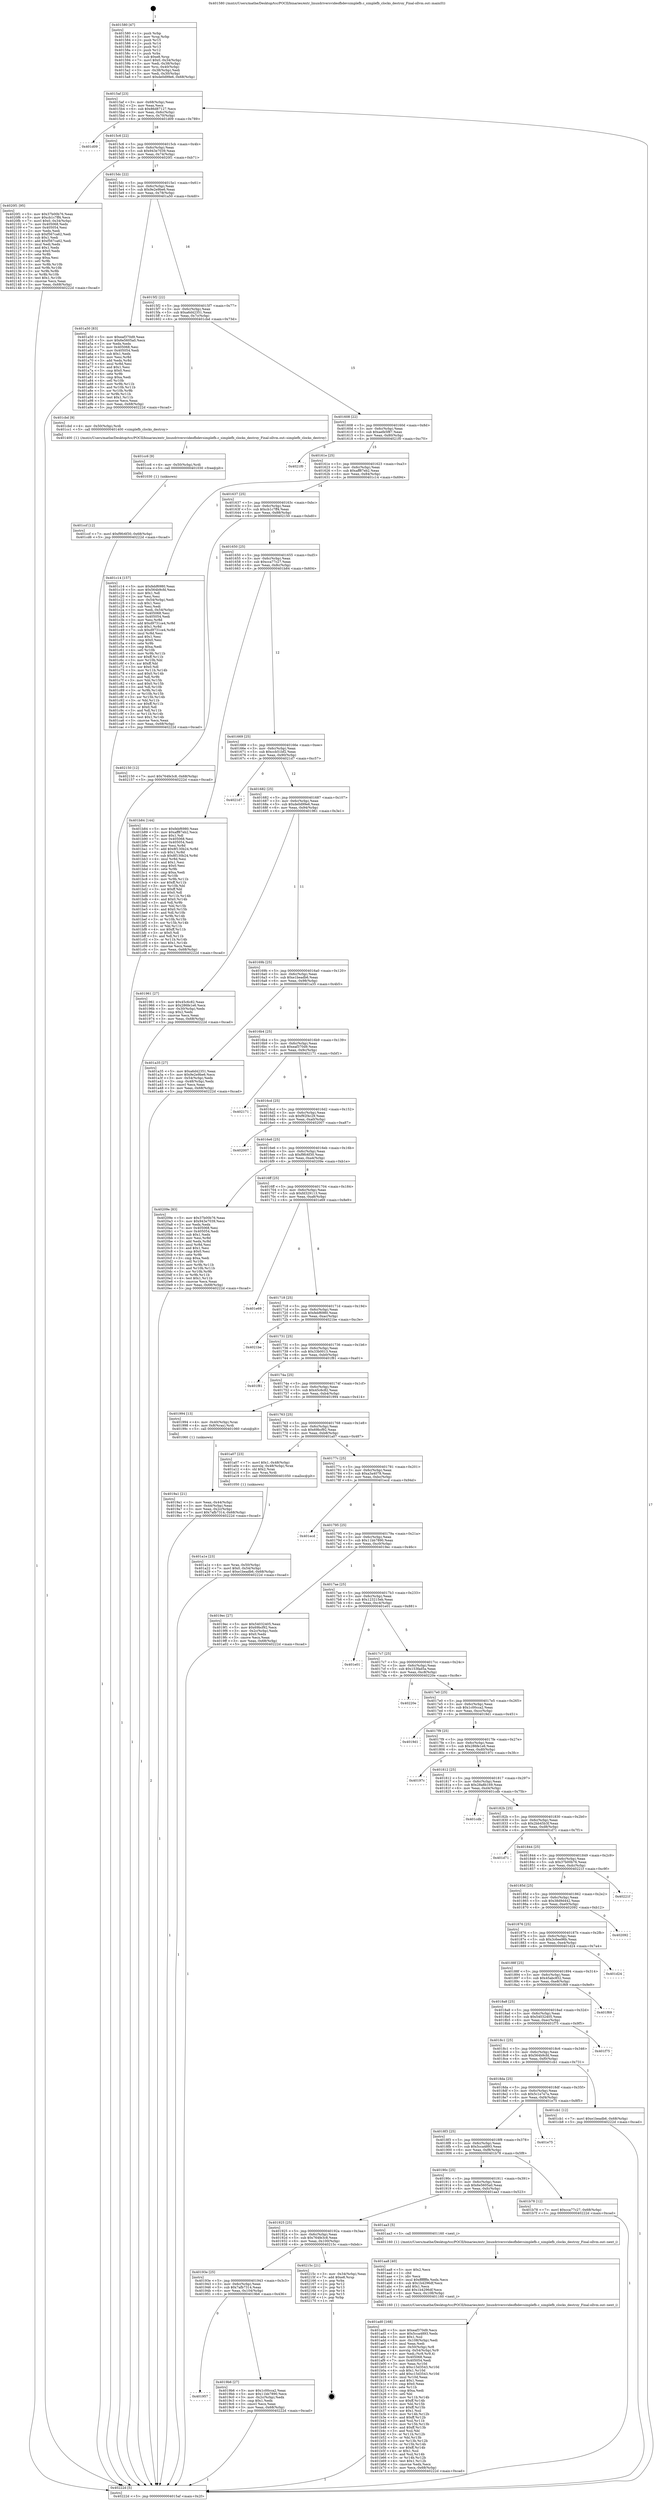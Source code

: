 digraph "0x401580" {
  label = "0x401580 (/mnt/c/Users/mathe/Desktop/tcc/POCII/binaries/extr_linuxdriversvideofbdevsimplefb.c_simplefb_clocks_destroy_Final-ollvm.out::main(0))"
  labelloc = "t"
  node[shape=record]

  Entry [label="",width=0.3,height=0.3,shape=circle,fillcolor=black,style=filled]
  "0x4015af" [label="{
     0x4015af [23]\l
     | [instrs]\l
     &nbsp;&nbsp;0x4015af \<+3\>: mov -0x68(%rbp),%eax\l
     &nbsp;&nbsp;0x4015b2 \<+2\>: mov %eax,%ecx\l
     &nbsp;&nbsp;0x4015b4 \<+6\>: sub $0x86d87127,%ecx\l
     &nbsp;&nbsp;0x4015ba \<+3\>: mov %eax,-0x6c(%rbp)\l
     &nbsp;&nbsp;0x4015bd \<+3\>: mov %ecx,-0x70(%rbp)\l
     &nbsp;&nbsp;0x4015c0 \<+6\>: je 0000000000401d09 \<main+0x789\>\l
  }"]
  "0x401d09" [label="{
     0x401d09\l
  }", style=dashed]
  "0x4015c6" [label="{
     0x4015c6 [22]\l
     | [instrs]\l
     &nbsp;&nbsp;0x4015c6 \<+5\>: jmp 00000000004015cb \<main+0x4b\>\l
     &nbsp;&nbsp;0x4015cb \<+3\>: mov -0x6c(%rbp),%eax\l
     &nbsp;&nbsp;0x4015ce \<+5\>: sub $0x943e7039,%eax\l
     &nbsp;&nbsp;0x4015d3 \<+3\>: mov %eax,-0x74(%rbp)\l
     &nbsp;&nbsp;0x4015d6 \<+6\>: je 00000000004020f1 \<main+0xb71\>\l
  }"]
  Exit [label="",width=0.3,height=0.3,shape=circle,fillcolor=black,style=filled,peripheries=2]
  "0x4020f1" [label="{
     0x4020f1 [95]\l
     | [instrs]\l
     &nbsp;&nbsp;0x4020f1 \<+5\>: mov $0x37b00b76,%eax\l
     &nbsp;&nbsp;0x4020f6 \<+5\>: mov $0xcb1c7ff4,%ecx\l
     &nbsp;&nbsp;0x4020fb \<+7\>: movl $0x0,-0x34(%rbp)\l
     &nbsp;&nbsp;0x402102 \<+7\>: mov 0x405068,%edx\l
     &nbsp;&nbsp;0x402109 \<+7\>: mov 0x405054,%esi\l
     &nbsp;&nbsp;0x402110 \<+2\>: mov %edx,%edi\l
     &nbsp;&nbsp;0x402112 \<+6\>: sub $0xf567ca62,%edi\l
     &nbsp;&nbsp;0x402118 \<+3\>: sub $0x1,%edi\l
     &nbsp;&nbsp;0x40211b \<+6\>: add $0xf567ca62,%edi\l
     &nbsp;&nbsp;0x402121 \<+3\>: imul %edi,%edx\l
     &nbsp;&nbsp;0x402124 \<+3\>: and $0x1,%edx\l
     &nbsp;&nbsp;0x402127 \<+3\>: cmp $0x0,%edx\l
     &nbsp;&nbsp;0x40212a \<+4\>: sete %r8b\l
     &nbsp;&nbsp;0x40212e \<+3\>: cmp $0xa,%esi\l
     &nbsp;&nbsp;0x402131 \<+4\>: setl %r9b\l
     &nbsp;&nbsp;0x402135 \<+3\>: mov %r8b,%r10b\l
     &nbsp;&nbsp;0x402138 \<+3\>: and %r9b,%r10b\l
     &nbsp;&nbsp;0x40213b \<+3\>: xor %r9b,%r8b\l
     &nbsp;&nbsp;0x40213e \<+3\>: or %r8b,%r10b\l
     &nbsp;&nbsp;0x402141 \<+4\>: test $0x1,%r10b\l
     &nbsp;&nbsp;0x402145 \<+3\>: cmovne %ecx,%eax\l
     &nbsp;&nbsp;0x402148 \<+3\>: mov %eax,-0x68(%rbp)\l
     &nbsp;&nbsp;0x40214b \<+5\>: jmp 000000000040222d \<main+0xcad\>\l
  }"]
  "0x4015dc" [label="{
     0x4015dc [22]\l
     | [instrs]\l
     &nbsp;&nbsp;0x4015dc \<+5\>: jmp 00000000004015e1 \<main+0x61\>\l
     &nbsp;&nbsp;0x4015e1 \<+3\>: mov -0x6c(%rbp),%eax\l
     &nbsp;&nbsp;0x4015e4 \<+5\>: sub $0x9e2e9be6,%eax\l
     &nbsp;&nbsp;0x4015e9 \<+3\>: mov %eax,-0x78(%rbp)\l
     &nbsp;&nbsp;0x4015ec \<+6\>: je 0000000000401a50 \<main+0x4d0\>\l
  }"]
  "0x401ccf" [label="{
     0x401ccf [12]\l
     | [instrs]\l
     &nbsp;&nbsp;0x401ccf \<+7\>: movl $0xf9fc6f30,-0x68(%rbp)\l
     &nbsp;&nbsp;0x401cd6 \<+5\>: jmp 000000000040222d \<main+0xcad\>\l
  }"]
  "0x401a50" [label="{
     0x401a50 [83]\l
     | [instrs]\l
     &nbsp;&nbsp;0x401a50 \<+5\>: mov $0xeaf370d9,%eax\l
     &nbsp;&nbsp;0x401a55 \<+5\>: mov $0x6e5605a0,%ecx\l
     &nbsp;&nbsp;0x401a5a \<+2\>: xor %edx,%edx\l
     &nbsp;&nbsp;0x401a5c \<+7\>: mov 0x405068,%esi\l
     &nbsp;&nbsp;0x401a63 \<+7\>: mov 0x405054,%edi\l
     &nbsp;&nbsp;0x401a6a \<+3\>: sub $0x1,%edx\l
     &nbsp;&nbsp;0x401a6d \<+3\>: mov %esi,%r8d\l
     &nbsp;&nbsp;0x401a70 \<+3\>: add %edx,%r8d\l
     &nbsp;&nbsp;0x401a73 \<+4\>: imul %r8d,%esi\l
     &nbsp;&nbsp;0x401a77 \<+3\>: and $0x1,%esi\l
     &nbsp;&nbsp;0x401a7a \<+3\>: cmp $0x0,%esi\l
     &nbsp;&nbsp;0x401a7d \<+4\>: sete %r9b\l
     &nbsp;&nbsp;0x401a81 \<+3\>: cmp $0xa,%edi\l
     &nbsp;&nbsp;0x401a84 \<+4\>: setl %r10b\l
     &nbsp;&nbsp;0x401a88 \<+3\>: mov %r9b,%r11b\l
     &nbsp;&nbsp;0x401a8b \<+3\>: and %r10b,%r11b\l
     &nbsp;&nbsp;0x401a8e \<+3\>: xor %r10b,%r9b\l
     &nbsp;&nbsp;0x401a91 \<+3\>: or %r9b,%r11b\l
     &nbsp;&nbsp;0x401a94 \<+4\>: test $0x1,%r11b\l
     &nbsp;&nbsp;0x401a98 \<+3\>: cmovne %ecx,%eax\l
     &nbsp;&nbsp;0x401a9b \<+3\>: mov %eax,-0x68(%rbp)\l
     &nbsp;&nbsp;0x401a9e \<+5\>: jmp 000000000040222d \<main+0xcad\>\l
  }"]
  "0x4015f2" [label="{
     0x4015f2 [22]\l
     | [instrs]\l
     &nbsp;&nbsp;0x4015f2 \<+5\>: jmp 00000000004015f7 \<main+0x77\>\l
     &nbsp;&nbsp;0x4015f7 \<+3\>: mov -0x6c(%rbp),%eax\l
     &nbsp;&nbsp;0x4015fa \<+5\>: sub $0xa6d42351,%eax\l
     &nbsp;&nbsp;0x4015ff \<+3\>: mov %eax,-0x7c(%rbp)\l
     &nbsp;&nbsp;0x401602 \<+6\>: je 0000000000401cbd \<main+0x73d\>\l
  }"]
  "0x401cc6" [label="{
     0x401cc6 [9]\l
     | [instrs]\l
     &nbsp;&nbsp;0x401cc6 \<+4\>: mov -0x50(%rbp),%rdi\l
     &nbsp;&nbsp;0x401cca \<+5\>: call 0000000000401030 \<free@plt\>\l
     | [calls]\l
     &nbsp;&nbsp;0x401030 \{1\} (unknown)\l
  }"]
  "0x401cbd" [label="{
     0x401cbd [9]\l
     | [instrs]\l
     &nbsp;&nbsp;0x401cbd \<+4\>: mov -0x50(%rbp),%rdi\l
     &nbsp;&nbsp;0x401cc1 \<+5\>: call 0000000000401400 \<simplefb_clocks_destroy\>\l
     | [calls]\l
     &nbsp;&nbsp;0x401400 \{1\} (/mnt/c/Users/mathe/Desktop/tcc/POCII/binaries/extr_linuxdriversvideofbdevsimplefb.c_simplefb_clocks_destroy_Final-ollvm.out::simplefb_clocks_destroy)\l
  }"]
  "0x401608" [label="{
     0x401608 [22]\l
     | [instrs]\l
     &nbsp;&nbsp;0x401608 \<+5\>: jmp 000000000040160d \<main+0x8d\>\l
     &nbsp;&nbsp;0x40160d \<+3\>: mov -0x6c(%rbp),%eax\l
     &nbsp;&nbsp;0x401610 \<+5\>: sub $0xaefe5f87,%eax\l
     &nbsp;&nbsp;0x401615 \<+3\>: mov %eax,-0x80(%rbp)\l
     &nbsp;&nbsp;0x401618 \<+6\>: je 00000000004021f0 \<main+0xc70\>\l
  }"]
  "0x401ad0" [label="{
     0x401ad0 [168]\l
     | [instrs]\l
     &nbsp;&nbsp;0x401ad0 \<+5\>: mov $0xeaf370d9,%ecx\l
     &nbsp;&nbsp;0x401ad5 \<+5\>: mov $0x5cca4893,%edx\l
     &nbsp;&nbsp;0x401ada \<+3\>: mov $0x1,%sil\l
     &nbsp;&nbsp;0x401add \<+6\>: mov -0x108(%rbp),%edi\l
     &nbsp;&nbsp;0x401ae3 \<+3\>: imul %eax,%edi\l
     &nbsp;&nbsp;0x401ae6 \<+4\>: mov -0x50(%rbp),%r8\l
     &nbsp;&nbsp;0x401aea \<+4\>: movslq -0x54(%rbp),%r9\l
     &nbsp;&nbsp;0x401aee \<+4\>: mov %edi,(%r8,%r9,4)\l
     &nbsp;&nbsp;0x401af2 \<+7\>: mov 0x405068,%eax\l
     &nbsp;&nbsp;0x401af9 \<+7\>: mov 0x405054,%edi\l
     &nbsp;&nbsp;0x401b00 \<+3\>: mov %eax,%r10d\l
     &nbsp;&nbsp;0x401b03 \<+7\>: sub $0xc15d3543,%r10d\l
     &nbsp;&nbsp;0x401b0a \<+4\>: sub $0x1,%r10d\l
     &nbsp;&nbsp;0x401b0e \<+7\>: add $0xc15d3543,%r10d\l
     &nbsp;&nbsp;0x401b15 \<+4\>: imul %r10d,%eax\l
     &nbsp;&nbsp;0x401b19 \<+3\>: and $0x1,%eax\l
     &nbsp;&nbsp;0x401b1c \<+3\>: cmp $0x0,%eax\l
     &nbsp;&nbsp;0x401b1f \<+4\>: sete %r11b\l
     &nbsp;&nbsp;0x401b23 \<+3\>: cmp $0xa,%edi\l
     &nbsp;&nbsp;0x401b26 \<+3\>: setl %bl\l
     &nbsp;&nbsp;0x401b29 \<+3\>: mov %r11b,%r14b\l
     &nbsp;&nbsp;0x401b2c \<+4\>: xor $0xff,%r14b\l
     &nbsp;&nbsp;0x401b30 \<+3\>: mov %bl,%r15b\l
     &nbsp;&nbsp;0x401b33 \<+4\>: xor $0xff,%r15b\l
     &nbsp;&nbsp;0x401b37 \<+4\>: xor $0x1,%sil\l
     &nbsp;&nbsp;0x401b3b \<+3\>: mov %r14b,%r12b\l
     &nbsp;&nbsp;0x401b3e \<+4\>: and $0xff,%r12b\l
     &nbsp;&nbsp;0x401b42 \<+3\>: and %sil,%r11b\l
     &nbsp;&nbsp;0x401b45 \<+3\>: mov %r15b,%r13b\l
     &nbsp;&nbsp;0x401b48 \<+4\>: and $0xff,%r13b\l
     &nbsp;&nbsp;0x401b4c \<+3\>: and %sil,%bl\l
     &nbsp;&nbsp;0x401b4f \<+3\>: or %r11b,%r12b\l
     &nbsp;&nbsp;0x401b52 \<+3\>: or %bl,%r13b\l
     &nbsp;&nbsp;0x401b55 \<+3\>: xor %r13b,%r12b\l
     &nbsp;&nbsp;0x401b58 \<+3\>: or %r15b,%r14b\l
     &nbsp;&nbsp;0x401b5b \<+4\>: xor $0xff,%r14b\l
     &nbsp;&nbsp;0x401b5f \<+4\>: or $0x1,%sil\l
     &nbsp;&nbsp;0x401b63 \<+3\>: and %sil,%r14b\l
     &nbsp;&nbsp;0x401b66 \<+3\>: or %r14b,%r12b\l
     &nbsp;&nbsp;0x401b69 \<+4\>: test $0x1,%r12b\l
     &nbsp;&nbsp;0x401b6d \<+3\>: cmovne %edx,%ecx\l
     &nbsp;&nbsp;0x401b70 \<+3\>: mov %ecx,-0x68(%rbp)\l
     &nbsp;&nbsp;0x401b73 \<+5\>: jmp 000000000040222d \<main+0xcad\>\l
  }"]
  "0x4021f0" [label="{
     0x4021f0\l
  }", style=dashed]
  "0x40161e" [label="{
     0x40161e [25]\l
     | [instrs]\l
     &nbsp;&nbsp;0x40161e \<+5\>: jmp 0000000000401623 \<main+0xa3\>\l
     &nbsp;&nbsp;0x401623 \<+3\>: mov -0x6c(%rbp),%eax\l
     &nbsp;&nbsp;0x401626 \<+5\>: sub $0xaff87eb2,%eax\l
     &nbsp;&nbsp;0x40162b \<+6\>: mov %eax,-0x84(%rbp)\l
     &nbsp;&nbsp;0x401631 \<+6\>: je 0000000000401c14 \<main+0x694\>\l
  }"]
  "0x401aa8" [label="{
     0x401aa8 [40]\l
     | [instrs]\l
     &nbsp;&nbsp;0x401aa8 \<+5\>: mov $0x2,%ecx\l
     &nbsp;&nbsp;0x401aad \<+1\>: cltd\l
     &nbsp;&nbsp;0x401aae \<+2\>: idiv %ecx\l
     &nbsp;&nbsp;0x401ab0 \<+6\>: imul $0xfffffffe,%edx,%ecx\l
     &nbsp;&nbsp;0x401ab6 \<+6\>: sub $0x1b4296df,%ecx\l
     &nbsp;&nbsp;0x401abc \<+3\>: add $0x1,%ecx\l
     &nbsp;&nbsp;0x401abf \<+6\>: add $0x1b4296df,%ecx\l
     &nbsp;&nbsp;0x401ac5 \<+6\>: mov %ecx,-0x108(%rbp)\l
     &nbsp;&nbsp;0x401acb \<+5\>: call 0000000000401160 \<next_i\>\l
     | [calls]\l
     &nbsp;&nbsp;0x401160 \{1\} (/mnt/c/Users/mathe/Desktop/tcc/POCII/binaries/extr_linuxdriversvideofbdevsimplefb.c_simplefb_clocks_destroy_Final-ollvm.out::next_i)\l
  }"]
  "0x401c14" [label="{
     0x401c14 [157]\l
     | [instrs]\l
     &nbsp;&nbsp;0x401c14 \<+5\>: mov $0xfebf6980,%eax\l
     &nbsp;&nbsp;0x401c19 \<+5\>: mov $0x564b9cfd,%ecx\l
     &nbsp;&nbsp;0x401c1e \<+2\>: mov $0x1,%dl\l
     &nbsp;&nbsp;0x401c20 \<+2\>: xor %esi,%esi\l
     &nbsp;&nbsp;0x401c22 \<+3\>: mov -0x54(%rbp),%edi\l
     &nbsp;&nbsp;0x401c25 \<+3\>: sub $0x1,%esi\l
     &nbsp;&nbsp;0x401c28 \<+2\>: sub %esi,%edi\l
     &nbsp;&nbsp;0x401c2a \<+3\>: mov %edi,-0x54(%rbp)\l
     &nbsp;&nbsp;0x401c2d \<+7\>: mov 0x405068,%esi\l
     &nbsp;&nbsp;0x401c34 \<+7\>: mov 0x405054,%edi\l
     &nbsp;&nbsp;0x401c3b \<+3\>: mov %esi,%r8d\l
     &nbsp;&nbsp;0x401c3e \<+7\>: add $0xd9731ce4,%r8d\l
     &nbsp;&nbsp;0x401c45 \<+4\>: sub $0x1,%r8d\l
     &nbsp;&nbsp;0x401c49 \<+7\>: sub $0xd9731ce4,%r8d\l
     &nbsp;&nbsp;0x401c50 \<+4\>: imul %r8d,%esi\l
     &nbsp;&nbsp;0x401c54 \<+3\>: and $0x1,%esi\l
     &nbsp;&nbsp;0x401c57 \<+3\>: cmp $0x0,%esi\l
     &nbsp;&nbsp;0x401c5a \<+4\>: sete %r9b\l
     &nbsp;&nbsp;0x401c5e \<+3\>: cmp $0xa,%edi\l
     &nbsp;&nbsp;0x401c61 \<+4\>: setl %r10b\l
     &nbsp;&nbsp;0x401c65 \<+3\>: mov %r9b,%r11b\l
     &nbsp;&nbsp;0x401c68 \<+4\>: xor $0xff,%r11b\l
     &nbsp;&nbsp;0x401c6c \<+3\>: mov %r10b,%bl\l
     &nbsp;&nbsp;0x401c6f \<+3\>: xor $0xff,%bl\l
     &nbsp;&nbsp;0x401c72 \<+3\>: xor $0x0,%dl\l
     &nbsp;&nbsp;0x401c75 \<+3\>: mov %r11b,%r14b\l
     &nbsp;&nbsp;0x401c78 \<+4\>: and $0x0,%r14b\l
     &nbsp;&nbsp;0x401c7c \<+3\>: and %dl,%r9b\l
     &nbsp;&nbsp;0x401c7f \<+3\>: mov %bl,%r15b\l
     &nbsp;&nbsp;0x401c82 \<+4\>: and $0x0,%r15b\l
     &nbsp;&nbsp;0x401c86 \<+3\>: and %dl,%r10b\l
     &nbsp;&nbsp;0x401c89 \<+3\>: or %r9b,%r14b\l
     &nbsp;&nbsp;0x401c8c \<+3\>: or %r10b,%r15b\l
     &nbsp;&nbsp;0x401c8f \<+3\>: xor %r15b,%r14b\l
     &nbsp;&nbsp;0x401c92 \<+3\>: or %bl,%r11b\l
     &nbsp;&nbsp;0x401c95 \<+4\>: xor $0xff,%r11b\l
     &nbsp;&nbsp;0x401c99 \<+3\>: or $0x0,%dl\l
     &nbsp;&nbsp;0x401c9c \<+3\>: and %dl,%r11b\l
     &nbsp;&nbsp;0x401c9f \<+3\>: or %r11b,%r14b\l
     &nbsp;&nbsp;0x401ca2 \<+4\>: test $0x1,%r14b\l
     &nbsp;&nbsp;0x401ca6 \<+3\>: cmovne %ecx,%eax\l
     &nbsp;&nbsp;0x401ca9 \<+3\>: mov %eax,-0x68(%rbp)\l
     &nbsp;&nbsp;0x401cac \<+5\>: jmp 000000000040222d \<main+0xcad\>\l
  }"]
  "0x401637" [label="{
     0x401637 [25]\l
     | [instrs]\l
     &nbsp;&nbsp;0x401637 \<+5\>: jmp 000000000040163c \<main+0xbc\>\l
     &nbsp;&nbsp;0x40163c \<+3\>: mov -0x6c(%rbp),%eax\l
     &nbsp;&nbsp;0x40163f \<+5\>: sub $0xcb1c7ff4,%eax\l
     &nbsp;&nbsp;0x401644 \<+6\>: mov %eax,-0x88(%rbp)\l
     &nbsp;&nbsp;0x40164a \<+6\>: je 0000000000402150 \<main+0xbd0\>\l
  }"]
  "0x401a1e" [label="{
     0x401a1e [23]\l
     | [instrs]\l
     &nbsp;&nbsp;0x401a1e \<+4\>: mov %rax,-0x50(%rbp)\l
     &nbsp;&nbsp;0x401a22 \<+7\>: movl $0x0,-0x54(%rbp)\l
     &nbsp;&nbsp;0x401a29 \<+7\>: movl $0xe1beadb6,-0x68(%rbp)\l
     &nbsp;&nbsp;0x401a30 \<+5\>: jmp 000000000040222d \<main+0xcad\>\l
  }"]
  "0x402150" [label="{
     0x402150 [12]\l
     | [instrs]\l
     &nbsp;&nbsp;0x402150 \<+7\>: movl $0x764fe3c8,-0x68(%rbp)\l
     &nbsp;&nbsp;0x402157 \<+5\>: jmp 000000000040222d \<main+0xcad\>\l
  }"]
  "0x401650" [label="{
     0x401650 [25]\l
     | [instrs]\l
     &nbsp;&nbsp;0x401650 \<+5\>: jmp 0000000000401655 \<main+0xd5\>\l
     &nbsp;&nbsp;0x401655 \<+3\>: mov -0x6c(%rbp),%eax\l
     &nbsp;&nbsp;0x401658 \<+5\>: sub $0xcca77c27,%eax\l
     &nbsp;&nbsp;0x40165d \<+6\>: mov %eax,-0x8c(%rbp)\l
     &nbsp;&nbsp;0x401663 \<+6\>: je 0000000000401b84 \<main+0x604\>\l
  }"]
  "0x401957" [label="{
     0x401957\l
  }", style=dashed]
  "0x401b84" [label="{
     0x401b84 [144]\l
     | [instrs]\l
     &nbsp;&nbsp;0x401b84 \<+5\>: mov $0xfebf6980,%eax\l
     &nbsp;&nbsp;0x401b89 \<+5\>: mov $0xaff87eb2,%ecx\l
     &nbsp;&nbsp;0x401b8e \<+2\>: mov $0x1,%dl\l
     &nbsp;&nbsp;0x401b90 \<+7\>: mov 0x405068,%esi\l
     &nbsp;&nbsp;0x401b97 \<+7\>: mov 0x405054,%edi\l
     &nbsp;&nbsp;0x401b9e \<+3\>: mov %esi,%r8d\l
     &nbsp;&nbsp;0x401ba1 \<+7\>: add $0x8f130b24,%r8d\l
     &nbsp;&nbsp;0x401ba8 \<+4\>: sub $0x1,%r8d\l
     &nbsp;&nbsp;0x401bac \<+7\>: sub $0x8f130b24,%r8d\l
     &nbsp;&nbsp;0x401bb3 \<+4\>: imul %r8d,%esi\l
     &nbsp;&nbsp;0x401bb7 \<+3\>: and $0x1,%esi\l
     &nbsp;&nbsp;0x401bba \<+3\>: cmp $0x0,%esi\l
     &nbsp;&nbsp;0x401bbd \<+4\>: sete %r9b\l
     &nbsp;&nbsp;0x401bc1 \<+3\>: cmp $0xa,%edi\l
     &nbsp;&nbsp;0x401bc4 \<+4\>: setl %r10b\l
     &nbsp;&nbsp;0x401bc8 \<+3\>: mov %r9b,%r11b\l
     &nbsp;&nbsp;0x401bcb \<+4\>: xor $0xff,%r11b\l
     &nbsp;&nbsp;0x401bcf \<+3\>: mov %r10b,%bl\l
     &nbsp;&nbsp;0x401bd2 \<+3\>: xor $0xff,%bl\l
     &nbsp;&nbsp;0x401bd5 \<+3\>: xor $0x0,%dl\l
     &nbsp;&nbsp;0x401bd8 \<+3\>: mov %r11b,%r14b\l
     &nbsp;&nbsp;0x401bdb \<+4\>: and $0x0,%r14b\l
     &nbsp;&nbsp;0x401bdf \<+3\>: and %dl,%r9b\l
     &nbsp;&nbsp;0x401be2 \<+3\>: mov %bl,%r15b\l
     &nbsp;&nbsp;0x401be5 \<+4\>: and $0x0,%r15b\l
     &nbsp;&nbsp;0x401be9 \<+3\>: and %dl,%r10b\l
     &nbsp;&nbsp;0x401bec \<+3\>: or %r9b,%r14b\l
     &nbsp;&nbsp;0x401bef \<+3\>: or %r10b,%r15b\l
     &nbsp;&nbsp;0x401bf2 \<+3\>: xor %r15b,%r14b\l
     &nbsp;&nbsp;0x401bf5 \<+3\>: or %bl,%r11b\l
     &nbsp;&nbsp;0x401bf8 \<+4\>: xor $0xff,%r11b\l
     &nbsp;&nbsp;0x401bfc \<+3\>: or $0x0,%dl\l
     &nbsp;&nbsp;0x401bff \<+3\>: and %dl,%r11b\l
     &nbsp;&nbsp;0x401c02 \<+3\>: or %r11b,%r14b\l
     &nbsp;&nbsp;0x401c05 \<+4\>: test $0x1,%r14b\l
     &nbsp;&nbsp;0x401c09 \<+3\>: cmovne %ecx,%eax\l
     &nbsp;&nbsp;0x401c0c \<+3\>: mov %eax,-0x68(%rbp)\l
     &nbsp;&nbsp;0x401c0f \<+5\>: jmp 000000000040222d \<main+0xcad\>\l
  }"]
  "0x401669" [label="{
     0x401669 [25]\l
     | [instrs]\l
     &nbsp;&nbsp;0x401669 \<+5\>: jmp 000000000040166e \<main+0xee\>\l
     &nbsp;&nbsp;0x40166e \<+3\>: mov -0x6c(%rbp),%eax\l
     &nbsp;&nbsp;0x401671 \<+5\>: sub $0xccb51bf2,%eax\l
     &nbsp;&nbsp;0x401676 \<+6\>: mov %eax,-0x90(%rbp)\l
     &nbsp;&nbsp;0x40167c \<+6\>: je 00000000004021d7 \<main+0xc57\>\l
  }"]
  "0x4019b6" [label="{
     0x4019b6 [27]\l
     | [instrs]\l
     &nbsp;&nbsp;0x4019b6 \<+5\>: mov $0x1c00cca2,%eax\l
     &nbsp;&nbsp;0x4019bb \<+5\>: mov $0x11bb7890,%ecx\l
     &nbsp;&nbsp;0x4019c0 \<+3\>: mov -0x2c(%rbp),%edx\l
     &nbsp;&nbsp;0x4019c3 \<+3\>: cmp $0x1,%edx\l
     &nbsp;&nbsp;0x4019c6 \<+3\>: cmovl %ecx,%eax\l
     &nbsp;&nbsp;0x4019c9 \<+3\>: mov %eax,-0x68(%rbp)\l
     &nbsp;&nbsp;0x4019cc \<+5\>: jmp 000000000040222d \<main+0xcad\>\l
  }"]
  "0x4021d7" [label="{
     0x4021d7\l
  }", style=dashed]
  "0x401682" [label="{
     0x401682 [25]\l
     | [instrs]\l
     &nbsp;&nbsp;0x401682 \<+5\>: jmp 0000000000401687 \<main+0x107\>\l
     &nbsp;&nbsp;0x401687 \<+3\>: mov -0x6c(%rbp),%eax\l
     &nbsp;&nbsp;0x40168a \<+5\>: sub $0xde0d99e6,%eax\l
     &nbsp;&nbsp;0x40168f \<+6\>: mov %eax,-0x94(%rbp)\l
     &nbsp;&nbsp;0x401695 \<+6\>: je 0000000000401961 \<main+0x3e1\>\l
  }"]
  "0x40193e" [label="{
     0x40193e [25]\l
     | [instrs]\l
     &nbsp;&nbsp;0x40193e \<+5\>: jmp 0000000000401943 \<main+0x3c3\>\l
     &nbsp;&nbsp;0x401943 \<+3\>: mov -0x6c(%rbp),%eax\l
     &nbsp;&nbsp;0x401946 \<+5\>: sub $0x7afb7314,%eax\l
     &nbsp;&nbsp;0x40194b \<+6\>: mov %eax,-0x104(%rbp)\l
     &nbsp;&nbsp;0x401951 \<+6\>: je 00000000004019b6 \<main+0x436\>\l
  }"]
  "0x401961" [label="{
     0x401961 [27]\l
     | [instrs]\l
     &nbsp;&nbsp;0x401961 \<+5\>: mov $0x45c6c82,%eax\l
     &nbsp;&nbsp;0x401966 \<+5\>: mov $0x286fe1e6,%ecx\l
     &nbsp;&nbsp;0x40196b \<+3\>: mov -0x30(%rbp),%edx\l
     &nbsp;&nbsp;0x40196e \<+3\>: cmp $0x2,%edx\l
     &nbsp;&nbsp;0x401971 \<+3\>: cmovne %ecx,%eax\l
     &nbsp;&nbsp;0x401974 \<+3\>: mov %eax,-0x68(%rbp)\l
     &nbsp;&nbsp;0x401977 \<+5\>: jmp 000000000040222d \<main+0xcad\>\l
  }"]
  "0x40169b" [label="{
     0x40169b [25]\l
     | [instrs]\l
     &nbsp;&nbsp;0x40169b \<+5\>: jmp 00000000004016a0 \<main+0x120\>\l
     &nbsp;&nbsp;0x4016a0 \<+3\>: mov -0x6c(%rbp),%eax\l
     &nbsp;&nbsp;0x4016a3 \<+5\>: sub $0xe1beadb6,%eax\l
     &nbsp;&nbsp;0x4016a8 \<+6\>: mov %eax,-0x98(%rbp)\l
     &nbsp;&nbsp;0x4016ae \<+6\>: je 0000000000401a35 \<main+0x4b5\>\l
  }"]
  "0x40222d" [label="{
     0x40222d [5]\l
     | [instrs]\l
     &nbsp;&nbsp;0x40222d \<+5\>: jmp 00000000004015af \<main+0x2f\>\l
  }"]
  "0x401580" [label="{
     0x401580 [47]\l
     | [instrs]\l
     &nbsp;&nbsp;0x401580 \<+1\>: push %rbp\l
     &nbsp;&nbsp;0x401581 \<+3\>: mov %rsp,%rbp\l
     &nbsp;&nbsp;0x401584 \<+2\>: push %r15\l
     &nbsp;&nbsp;0x401586 \<+2\>: push %r14\l
     &nbsp;&nbsp;0x401588 \<+2\>: push %r13\l
     &nbsp;&nbsp;0x40158a \<+2\>: push %r12\l
     &nbsp;&nbsp;0x40158c \<+1\>: push %rbx\l
     &nbsp;&nbsp;0x40158d \<+7\>: sub $0xe8,%rsp\l
     &nbsp;&nbsp;0x401594 \<+7\>: movl $0x0,-0x34(%rbp)\l
     &nbsp;&nbsp;0x40159b \<+3\>: mov %edi,-0x38(%rbp)\l
     &nbsp;&nbsp;0x40159e \<+4\>: mov %rsi,-0x40(%rbp)\l
     &nbsp;&nbsp;0x4015a2 \<+3\>: mov -0x38(%rbp),%edi\l
     &nbsp;&nbsp;0x4015a5 \<+3\>: mov %edi,-0x30(%rbp)\l
     &nbsp;&nbsp;0x4015a8 \<+7\>: movl $0xde0d99e6,-0x68(%rbp)\l
  }"]
  "0x40215c" [label="{
     0x40215c [21]\l
     | [instrs]\l
     &nbsp;&nbsp;0x40215c \<+3\>: mov -0x34(%rbp),%eax\l
     &nbsp;&nbsp;0x40215f \<+7\>: add $0xe8,%rsp\l
     &nbsp;&nbsp;0x402166 \<+1\>: pop %rbx\l
     &nbsp;&nbsp;0x402167 \<+2\>: pop %r12\l
     &nbsp;&nbsp;0x402169 \<+2\>: pop %r13\l
     &nbsp;&nbsp;0x40216b \<+2\>: pop %r14\l
     &nbsp;&nbsp;0x40216d \<+2\>: pop %r15\l
     &nbsp;&nbsp;0x40216f \<+1\>: pop %rbp\l
     &nbsp;&nbsp;0x402170 \<+1\>: ret\l
  }"]
  "0x401a35" [label="{
     0x401a35 [27]\l
     | [instrs]\l
     &nbsp;&nbsp;0x401a35 \<+5\>: mov $0xa6d42351,%eax\l
     &nbsp;&nbsp;0x401a3a \<+5\>: mov $0x9e2e9be6,%ecx\l
     &nbsp;&nbsp;0x401a3f \<+3\>: mov -0x54(%rbp),%edx\l
     &nbsp;&nbsp;0x401a42 \<+3\>: cmp -0x48(%rbp),%edx\l
     &nbsp;&nbsp;0x401a45 \<+3\>: cmovl %ecx,%eax\l
     &nbsp;&nbsp;0x401a48 \<+3\>: mov %eax,-0x68(%rbp)\l
     &nbsp;&nbsp;0x401a4b \<+5\>: jmp 000000000040222d \<main+0xcad\>\l
  }"]
  "0x4016b4" [label="{
     0x4016b4 [25]\l
     | [instrs]\l
     &nbsp;&nbsp;0x4016b4 \<+5\>: jmp 00000000004016b9 \<main+0x139\>\l
     &nbsp;&nbsp;0x4016b9 \<+3\>: mov -0x6c(%rbp),%eax\l
     &nbsp;&nbsp;0x4016bc \<+5\>: sub $0xeaf370d9,%eax\l
     &nbsp;&nbsp;0x4016c1 \<+6\>: mov %eax,-0x9c(%rbp)\l
     &nbsp;&nbsp;0x4016c7 \<+6\>: je 0000000000402171 \<main+0xbf1\>\l
  }"]
  "0x401925" [label="{
     0x401925 [25]\l
     | [instrs]\l
     &nbsp;&nbsp;0x401925 \<+5\>: jmp 000000000040192a \<main+0x3aa\>\l
     &nbsp;&nbsp;0x40192a \<+3\>: mov -0x6c(%rbp),%eax\l
     &nbsp;&nbsp;0x40192d \<+5\>: sub $0x764fe3c8,%eax\l
     &nbsp;&nbsp;0x401932 \<+6\>: mov %eax,-0x100(%rbp)\l
     &nbsp;&nbsp;0x401938 \<+6\>: je 000000000040215c \<main+0xbdc\>\l
  }"]
  "0x402171" [label="{
     0x402171\l
  }", style=dashed]
  "0x4016cd" [label="{
     0x4016cd [25]\l
     | [instrs]\l
     &nbsp;&nbsp;0x4016cd \<+5\>: jmp 00000000004016d2 \<main+0x152\>\l
     &nbsp;&nbsp;0x4016d2 \<+3\>: mov -0x6c(%rbp),%eax\l
     &nbsp;&nbsp;0x4016d5 \<+5\>: sub $0xf92f4c29,%eax\l
     &nbsp;&nbsp;0x4016da \<+6\>: mov %eax,-0xa0(%rbp)\l
     &nbsp;&nbsp;0x4016e0 \<+6\>: je 0000000000402007 \<main+0xa87\>\l
  }"]
  "0x401aa3" [label="{
     0x401aa3 [5]\l
     | [instrs]\l
     &nbsp;&nbsp;0x401aa3 \<+5\>: call 0000000000401160 \<next_i\>\l
     | [calls]\l
     &nbsp;&nbsp;0x401160 \{1\} (/mnt/c/Users/mathe/Desktop/tcc/POCII/binaries/extr_linuxdriversvideofbdevsimplefb.c_simplefb_clocks_destroy_Final-ollvm.out::next_i)\l
  }"]
  "0x402007" [label="{
     0x402007\l
  }", style=dashed]
  "0x4016e6" [label="{
     0x4016e6 [25]\l
     | [instrs]\l
     &nbsp;&nbsp;0x4016e6 \<+5\>: jmp 00000000004016eb \<main+0x16b\>\l
     &nbsp;&nbsp;0x4016eb \<+3\>: mov -0x6c(%rbp),%eax\l
     &nbsp;&nbsp;0x4016ee \<+5\>: sub $0xf9fc6f30,%eax\l
     &nbsp;&nbsp;0x4016f3 \<+6\>: mov %eax,-0xa4(%rbp)\l
     &nbsp;&nbsp;0x4016f9 \<+6\>: je 000000000040209e \<main+0xb1e\>\l
  }"]
  "0x40190c" [label="{
     0x40190c [25]\l
     | [instrs]\l
     &nbsp;&nbsp;0x40190c \<+5\>: jmp 0000000000401911 \<main+0x391\>\l
     &nbsp;&nbsp;0x401911 \<+3\>: mov -0x6c(%rbp),%eax\l
     &nbsp;&nbsp;0x401914 \<+5\>: sub $0x6e5605a0,%eax\l
     &nbsp;&nbsp;0x401919 \<+6\>: mov %eax,-0xfc(%rbp)\l
     &nbsp;&nbsp;0x40191f \<+6\>: je 0000000000401aa3 \<main+0x523\>\l
  }"]
  "0x40209e" [label="{
     0x40209e [83]\l
     | [instrs]\l
     &nbsp;&nbsp;0x40209e \<+5\>: mov $0x37b00b76,%eax\l
     &nbsp;&nbsp;0x4020a3 \<+5\>: mov $0x943e7039,%ecx\l
     &nbsp;&nbsp;0x4020a8 \<+2\>: xor %edx,%edx\l
     &nbsp;&nbsp;0x4020aa \<+7\>: mov 0x405068,%esi\l
     &nbsp;&nbsp;0x4020b1 \<+7\>: mov 0x405054,%edi\l
     &nbsp;&nbsp;0x4020b8 \<+3\>: sub $0x1,%edx\l
     &nbsp;&nbsp;0x4020bb \<+3\>: mov %esi,%r8d\l
     &nbsp;&nbsp;0x4020be \<+3\>: add %edx,%r8d\l
     &nbsp;&nbsp;0x4020c1 \<+4\>: imul %r8d,%esi\l
     &nbsp;&nbsp;0x4020c5 \<+3\>: and $0x1,%esi\l
     &nbsp;&nbsp;0x4020c8 \<+3\>: cmp $0x0,%esi\l
     &nbsp;&nbsp;0x4020cb \<+4\>: sete %r9b\l
     &nbsp;&nbsp;0x4020cf \<+3\>: cmp $0xa,%edi\l
     &nbsp;&nbsp;0x4020d2 \<+4\>: setl %r10b\l
     &nbsp;&nbsp;0x4020d6 \<+3\>: mov %r9b,%r11b\l
     &nbsp;&nbsp;0x4020d9 \<+3\>: and %r10b,%r11b\l
     &nbsp;&nbsp;0x4020dc \<+3\>: xor %r10b,%r9b\l
     &nbsp;&nbsp;0x4020df \<+3\>: or %r9b,%r11b\l
     &nbsp;&nbsp;0x4020e2 \<+4\>: test $0x1,%r11b\l
     &nbsp;&nbsp;0x4020e6 \<+3\>: cmovne %ecx,%eax\l
     &nbsp;&nbsp;0x4020e9 \<+3\>: mov %eax,-0x68(%rbp)\l
     &nbsp;&nbsp;0x4020ec \<+5\>: jmp 000000000040222d \<main+0xcad\>\l
  }"]
  "0x4016ff" [label="{
     0x4016ff [25]\l
     | [instrs]\l
     &nbsp;&nbsp;0x4016ff \<+5\>: jmp 0000000000401704 \<main+0x184\>\l
     &nbsp;&nbsp;0x401704 \<+3\>: mov -0x6c(%rbp),%eax\l
     &nbsp;&nbsp;0x401707 \<+5\>: sub $0xfd329113,%eax\l
     &nbsp;&nbsp;0x40170c \<+6\>: mov %eax,-0xa8(%rbp)\l
     &nbsp;&nbsp;0x401712 \<+6\>: je 0000000000401e69 \<main+0x8e9\>\l
  }"]
  "0x401b78" [label="{
     0x401b78 [12]\l
     | [instrs]\l
     &nbsp;&nbsp;0x401b78 \<+7\>: movl $0xcca77c27,-0x68(%rbp)\l
     &nbsp;&nbsp;0x401b7f \<+5\>: jmp 000000000040222d \<main+0xcad\>\l
  }"]
  "0x401e69" [label="{
     0x401e69\l
  }", style=dashed]
  "0x401718" [label="{
     0x401718 [25]\l
     | [instrs]\l
     &nbsp;&nbsp;0x401718 \<+5\>: jmp 000000000040171d \<main+0x19d\>\l
     &nbsp;&nbsp;0x40171d \<+3\>: mov -0x6c(%rbp),%eax\l
     &nbsp;&nbsp;0x401720 \<+5\>: sub $0xfebf6980,%eax\l
     &nbsp;&nbsp;0x401725 \<+6\>: mov %eax,-0xac(%rbp)\l
     &nbsp;&nbsp;0x40172b \<+6\>: je 00000000004021be \<main+0xc3e\>\l
  }"]
  "0x4018f3" [label="{
     0x4018f3 [25]\l
     | [instrs]\l
     &nbsp;&nbsp;0x4018f3 \<+5\>: jmp 00000000004018f8 \<main+0x378\>\l
     &nbsp;&nbsp;0x4018f8 \<+3\>: mov -0x6c(%rbp),%eax\l
     &nbsp;&nbsp;0x4018fb \<+5\>: sub $0x5cca4893,%eax\l
     &nbsp;&nbsp;0x401900 \<+6\>: mov %eax,-0xf8(%rbp)\l
     &nbsp;&nbsp;0x401906 \<+6\>: je 0000000000401b78 \<main+0x5f8\>\l
  }"]
  "0x4021be" [label="{
     0x4021be\l
  }", style=dashed]
  "0x401731" [label="{
     0x401731 [25]\l
     | [instrs]\l
     &nbsp;&nbsp;0x401731 \<+5\>: jmp 0000000000401736 \<main+0x1b6\>\l
     &nbsp;&nbsp;0x401736 \<+3\>: mov -0x6c(%rbp),%eax\l
     &nbsp;&nbsp;0x401739 \<+5\>: sub $0x33b0013,%eax\l
     &nbsp;&nbsp;0x40173e \<+6\>: mov %eax,-0xb0(%rbp)\l
     &nbsp;&nbsp;0x401744 \<+6\>: je 0000000000401f81 \<main+0xa01\>\l
  }"]
  "0x401e75" [label="{
     0x401e75\l
  }", style=dashed]
  "0x401f81" [label="{
     0x401f81\l
  }", style=dashed]
  "0x40174a" [label="{
     0x40174a [25]\l
     | [instrs]\l
     &nbsp;&nbsp;0x40174a \<+5\>: jmp 000000000040174f \<main+0x1cf\>\l
     &nbsp;&nbsp;0x40174f \<+3\>: mov -0x6c(%rbp),%eax\l
     &nbsp;&nbsp;0x401752 \<+5\>: sub $0x45c6c82,%eax\l
     &nbsp;&nbsp;0x401757 \<+6\>: mov %eax,-0xb4(%rbp)\l
     &nbsp;&nbsp;0x40175d \<+6\>: je 0000000000401994 \<main+0x414\>\l
  }"]
  "0x4018da" [label="{
     0x4018da [25]\l
     | [instrs]\l
     &nbsp;&nbsp;0x4018da \<+5\>: jmp 00000000004018df \<main+0x35f\>\l
     &nbsp;&nbsp;0x4018df \<+3\>: mov -0x6c(%rbp),%eax\l
     &nbsp;&nbsp;0x4018e2 \<+5\>: sub $0x5c1e7e7a,%eax\l
     &nbsp;&nbsp;0x4018e7 \<+6\>: mov %eax,-0xf4(%rbp)\l
     &nbsp;&nbsp;0x4018ed \<+6\>: je 0000000000401e75 \<main+0x8f5\>\l
  }"]
  "0x401994" [label="{
     0x401994 [13]\l
     | [instrs]\l
     &nbsp;&nbsp;0x401994 \<+4\>: mov -0x40(%rbp),%rax\l
     &nbsp;&nbsp;0x401998 \<+4\>: mov 0x8(%rax),%rdi\l
     &nbsp;&nbsp;0x40199c \<+5\>: call 0000000000401060 \<atoi@plt\>\l
     | [calls]\l
     &nbsp;&nbsp;0x401060 \{1\} (unknown)\l
  }"]
  "0x401763" [label="{
     0x401763 [25]\l
     | [instrs]\l
     &nbsp;&nbsp;0x401763 \<+5\>: jmp 0000000000401768 \<main+0x1e8\>\l
     &nbsp;&nbsp;0x401768 \<+3\>: mov -0x6c(%rbp),%eax\l
     &nbsp;&nbsp;0x40176b \<+5\>: sub $0x69bcf92,%eax\l
     &nbsp;&nbsp;0x401770 \<+6\>: mov %eax,-0xb8(%rbp)\l
     &nbsp;&nbsp;0x401776 \<+6\>: je 0000000000401a07 \<main+0x487\>\l
  }"]
  "0x4019a1" [label="{
     0x4019a1 [21]\l
     | [instrs]\l
     &nbsp;&nbsp;0x4019a1 \<+3\>: mov %eax,-0x44(%rbp)\l
     &nbsp;&nbsp;0x4019a4 \<+3\>: mov -0x44(%rbp),%eax\l
     &nbsp;&nbsp;0x4019a7 \<+3\>: mov %eax,-0x2c(%rbp)\l
     &nbsp;&nbsp;0x4019aa \<+7\>: movl $0x7afb7314,-0x68(%rbp)\l
     &nbsp;&nbsp;0x4019b1 \<+5\>: jmp 000000000040222d \<main+0xcad\>\l
  }"]
  "0x401cb1" [label="{
     0x401cb1 [12]\l
     | [instrs]\l
     &nbsp;&nbsp;0x401cb1 \<+7\>: movl $0xe1beadb6,-0x68(%rbp)\l
     &nbsp;&nbsp;0x401cb8 \<+5\>: jmp 000000000040222d \<main+0xcad\>\l
  }"]
  "0x401a07" [label="{
     0x401a07 [23]\l
     | [instrs]\l
     &nbsp;&nbsp;0x401a07 \<+7\>: movl $0x1,-0x48(%rbp)\l
     &nbsp;&nbsp;0x401a0e \<+4\>: movslq -0x48(%rbp),%rax\l
     &nbsp;&nbsp;0x401a12 \<+4\>: shl $0x2,%rax\l
     &nbsp;&nbsp;0x401a16 \<+3\>: mov %rax,%rdi\l
     &nbsp;&nbsp;0x401a19 \<+5\>: call 0000000000401050 \<malloc@plt\>\l
     | [calls]\l
     &nbsp;&nbsp;0x401050 \{1\} (unknown)\l
  }"]
  "0x40177c" [label="{
     0x40177c [25]\l
     | [instrs]\l
     &nbsp;&nbsp;0x40177c \<+5\>: jmp 0000000000401781 \<main+0x201\>\l
     &nbsp;&nbsp;0x401781 \<+3\>: mov -0x6c(%rbp),%eax\l
     &nbsp;&nbsp;0x401784 \<+5\>: sub $0xa3a4078,%eax\l
     &nbsp;&nbsp;0x401789 \<+6\>: mov %eax,-0xbc(%rbp)\l
     &nbsp;&nbsp;0x40178f \<+6\>: je 0000000000401ecd \<main+0x94d\>\l
  }"]
  "0x4018c1" [label="{
     0x4018c1 [25]\l
     | [instrs]\l
     &nbsp;&nbsp;0x4018c1 \<+5\>: jmp 00000000004018c6 \<main+0x346\>\l
     &nbsp;&nbsp;0x4018c6 \<+3\>: mov -0x6c(%rbp),%eax\l
     &nbsp;&nbsp;0x4018c9 \<+5\>: sub $0x564b9cfd,%eax\l
     &nbsp;&nbsp;0x4018ce \<+6\>: mov %eax,-0xf0(%rbp)\l
     &nbsp;&nbsp;0x4018d4 \<+6\>: je 0000000000401cb1 \<main+0x731\>\l
  }"]
  "0x401ecd" [label="{
     0x401ecd\l
  }", style=dashed]
  "0x401795" [label="{
     0x401795 [25]\l
     | [instrs]\l
     &nbsp;&nbsp;0x401795 \<+5\>: jmp 000000000040179a \<main+0x21a\>\l
     &nbsp;&nbsp;0x40179a \<+3\>: mov -0x6c(%rbp),%eax\l
     &nbsp;&nbsp;0x40179d \<+5\>: sub $0x11bb7890,%eax\l
     &nbsp;&nbsp;0x4017a2 \<+6\>: mov %eax,-0xc0(%rbp)\l
     &nbsp;&nbsp;0x4017a8 \<+6\>: je 00000000004019ec \<main+0x46c\>\l
  }"]
  "0x401f75" [label="{
     0x401f75\l
  }", style=dashed]
  "0x4019ec" [label="{
     0x4019ec [27]\l
     | [instrs]\l
     &nbsp;&nbsp;0x4019ec \<+5\>: mov $0x54032405,%eax\l
     &nbsp;&nbsp;0x4019f1 \<+5\>: mov $0x69bcf92,%ecx\l
     &nbsp;&nbsp;0x4019f6 \<+3\>: mov -0x2c(%rbp),%edx\l
     &nbsp;&nbsp;0x4019f9 \<+3\>: cmp $0x0,%edx\l
     &nbsp;&nbsp;0x4019fc \<+3\>: cmove %ecx,%eax\l
     &nbsp;&nbsp;0x4019ff \<+3\>: mov %eax,-0x68(%rbp)\l
     &nbsp;&nbsp;0x401a02 \<+5\>: jmp 000000000040222d \<main+0xcad\>\l
  }"]
  "0x4017ae" [label="{
     0x4017ae [25]\l
     | [instrs]\l
     &nbsp;&nbsp;0x4017ae \<+5\>: jmp 00000000004017b3 \<main+0x233\>\l
     &nbsp;&nbsp;0x4017b3 \<+3\>: mov -0x6c(%rbp),%eax\l
     &nbsp;&nbsp;0x4017b6 \<+5\>: sub $0x123215eb,%eax\l
     &nbsp;&nbsp;0x4017bb \<+6\>: mov %eax,-0xc4(%rbp)\l
     &nbsp;&nbsp;0x4017c1 \<+6\>: je 0000000000401e01 \<main+0x881\>\l
  }"]
  "0x4018a8" [label="{
     0x4018a8 [25]\l
     | [instrs]\l
     &nbsp;&nbsp;0x4018a8 \<+5\>: jmp 00000000004018ad \<main+0x32d\>\l
     &nbsp;&nbsp;0x4018ad \<+3\>: mov -0x6c(%rbp),%eax\l
     &nbsp;&nbsp;0x4018b0 \<+5\>: sub $0x54032405,%eax\l
     &nbsp;&nbsp;0x4018b5 \<+6\>: mov %eax,-0xec(%rbp)\l
     &nbsp;&nbsp;0x4018bb \<+6\>: je 0000000000401f75 \<main+0x9f5\>\l
  }"]
  "0x401e01" [label="{
     0x401e01\l
  }", style=dashed]
  "0x4017c7" [label="{
     0x4017c7 [25]\l
     | [instrs]\l
     &nbsp;&nbsp;0x4017c7 \<+5\>: jmp 00000000004017cc \<main+0x24c\>\l
     &nbsp;&nbsp;0x4017cc \<+3\>: mov -0x6c(%rbp),%eax\l
     &nbsp;&nbsp;0x4017cf \<+5\>: sub $0x153fad5a,%eax\l
     &nbsp;&nbsp;0x4017d4 \<+6\>: mov %eax,-0xc8(%rbp)\l
     &nbsp;&nbsp;0x4017da \<+6\>: je 000000000040220e \<main+0xc8e\>\l
  }"]
  "0x401f69" [label="{
     0x401f69\l
  }", style=dashed]
  "0x40220e" [label="{
     0x40220e\l
  }", style=dashed]
  "0x4017e0" [label="{
     0x4017e0 [25]\l
     | [instrs]\l
     &nbsp;&nbsp;0x4017e0 \<+5\>: jmp 00000000004017e5 \<main+0x265\>\l
     &nbsp;&nbsp;0x4017e5 \<+3\>: mov -0x6c(%rbp),%eax\l
     &nbsp;&nbsp;0x4017e8 \<+5\>: sub $0x1c00cca2,%eax\l
     &nbsp;&nbsp;0x4017ed \<+6\>: mov %eax,-0xcc(%rbp)\l
     &nbsp;&nbsp;0x4017f3 \<+6\>: je 00000000004019d1 \<main+0x451\>\l
  }"]
  "0x40188f" [label="{
     0x40188f [25]\l
     | [instrs]\l
     &nbsp;&nbsp;0x40188f \<+5\>: jmp 0000000000401894 \<main+0x314\>\l
     &nbsp;&nbsp;0x401894 \<+3\>: mov -0x6c(%rbp),%eax\l
     &nbsp;&nbsp;0x401897 \<+5\>: sub $0x45abc852,%eax\l
     &nbsp;&nbsp;0x40189c \<+6\>: mov %eax,-0xe8(%rbp)\l
     &nbsp;&nbsp;0x4018a2 \<+6\>: je 0000000000401f69 \<main+0x9e9\>\l
  }"]
  "0x4019d1" [label="{
     0x4019d1\l
  }", style=dashed]
  "0x4017f9" [label="{
     0x4017f9 [25]\l
     | [instrs]\l
     &nbsp;&nbsp;0x4017f9 \<+5\>: jmp 00000000004017fe \<main+0x27e\>\l
     &nbsp;&nbsp;0x4017fe \<+3\>: mov -0x6c(%rbp),%eax\l
     &nbsp;&nbsp;0x401801 \<+5\>: sub $0x286fe1e6,%eax\l
     &nbsp;&nbsp;0x401806 \<+6\>: mov %eax,-0xd0(%rbp)\l
     &nbsp;&nbsp;0x40180c \<+6\>: je 000000000040197c \<main+0x3fc\>\l
  }"]
  "0x401d24" [label="{
     0x401d24\l
  }", style=dashed]
  "0x40197c" [label="{
     0x40197c\l
  }", style=dashed]
  "0x401812" [label="{
     0x401812 [25]\l
     | [instrs]\l
     &nbsp;&nbsp;0x401812 \<+5\>: jmp 0000000000401817 \<main+0x297\>\l
     &nbsp;&nbsp;0x401817 \<+3\>: mov -0x6c(%rbp),%eax\l
     &nbsp;&nbsp;0x40181a \<+5\>: sub $0x28a8b169,%eax\l
     &nbsp;&nbsp;0x40181f \<+6\>: mov %eax,-0xd4(%rbp)\l
     &nbsp;&nbsp;0x401825 \<+6\>: je 0000000000401cdb \<main+0x75b\>\l
  }"]
  "0x401876" [label="{
     0x401876 [25]\l
     | [instrs]\l
     &nbsp;&nbsp;0x401876 \<+5\>: jmp 000000000040187b \<main+0x2fb\>\l
     &nbsp;&nbsp;0x40187b \<+3\>: mov -0x6c(%rbp),%eax\l
     &nbsp;&nbsp;0x40187e \<+5\>: sub $0x3c6ee96b,%eax\l
     &nbsp;&nbsp;0x401883 \<+6\>: mov %eax,-0xe4(%rbp)\l
     &nbsp;&nbsp;0x401889 \<+6\>: je 0000000000401d24 \<main+0x7a4\>\l
  }"]
  "0x401cdb" [label="{
     0x401cdb\l
  }", style=dashed]
  "0x40182b" [label="{
     0x40182b [25]\l
     | [instrs]\l
     &nbsp;&nbsp;0x40182b \<+5\>: jmp 0000000000401830 \<main+0x2b0\>\l
     &nbsp;&nbsp;0x401830 \<+3\>: mov -0x6c(%rbp),%eax\l
     &nbsp;&nbsp;0x401833 \<+5\>: sub $0x2bb45b3f,%eax\l
     &nbsp;&nbsp;0x401838 \<+6\>: mov %eax,-0xd8(%rbp)\l
     &nbsp;&nbsp;0x40183e \<+6\>: je 0000000000401d71 \<main+0x7f1\>\l
  }"]
  "0x402092" [label="{
     0x402092\l
  }", style=dashed]
  "0x401d71" [label="{
     0x401d71\l
  }", style=dashed]
  "0x401844" [label="{
     0x401844 [25]\l
     | [instrs]\l
     &nbsp;&nbsp;0x401844 \<+5\>: jmp 0000000000401849 \<main+0x2c9\>\l
     &nbsp;&nbsp;0x401849 \<+3\>: mov -0x6c(%rbp),%eax\l
     &nbsp;&nbsp;0x40184c \<+5\>: sub $0x37b00b76,%eax\l
     &nbsp;&nbsp;0x401851 \<+6\>: mov %eax,-0xdc(%rbp)\l
     &nbsp;&nbsp;0x401857 \<+6\>: je 000000000040221f \<main+0xc9f\>\l
  }"]
  "0x40185d" [label="{
     0x40185d [25]\l
     | [instrs]\l
     &nbsp;&nbsp;0x40185d \<+5\>: jmp 0000000000401862 \<main+0x2e2\>\l
     &nbsp;&nbsp;0x401862 \<+3\>: mov -0x6c(%rbp),%eax\l
     &nbsp;&nbsp;0x401865 \<+5\>: sub $0x38d9d442,%eax\l
     &nbsp;&nbsp;0x40186a \<+6\>: mov %eax,-0xe0(%rbp)\l
     &nbsp;&nbsp;0x401870 \<+6\>: je 0000000000402092 \<main+0xb12\>\l
  }"]
  "0x40221f" [label="{
     0x40221f\l
  }", style=dashed]
  Entry -> "0x401580" [label=" 1"]
  "0x4015af" -> "0x401d09" [label=" 0"]
  "0x4015af" -> "0x4015c6" [label=" 18"]
  "0x40215c" -> Exit [label=" 1"]
  "0x4015c6" -> "0x4020f1" [label=" 1"]
  "0x4015c6" -> "0x4015dc" [label=" 17"]
  "0x402150" -> "0x40222d" [label=" 1"]
  "0x4015dc" -> "0x401a50" [label=" 1"]
  "0x4015dc" -> "0x4015f2" [label=" 16"]
  "0x4020f1" -> "0x40222d" [label=" 1"]
  "0x4015f2" -> "0x401cbd" [label=" 1"]
  "0x4015f2" -> "0x401608" [label=" 15"]
  "0x40209e" -> "0x40222d" [label=" 1"]
  "0x401608" -> "0x4021f0" [label=" 0"]
  "0x401608" -> "0x40161e" [label=" 15"]
  "0x401ccf" -> "0x40222d" [label=" 1"]
  "0x40161e" -> "0x401c14" [label=" 1"]
  "0x40161e" -> "0x401637" [label=" 14"]
  "0x401cc6" -> "0x401ccf" [label=" 1"]
  "0x401637" -> "0x402150" [label=" 1"]
  "0x401637" -> "0x401650" [label=" 13"]
  "0x401cbd" -> "0x401cc6" [label=" 1"]
  "0x401650" -> "0x401b84" [label=" 1"]
  "0x401650" -> "0x401669" [label=" 12"]
  "0x401cb1" -> "0x40222d" [label=" 1"]
  "0x401669" -> "0x4021d7" [label=" 0"]
  "0x401669" -> "0x401682" [label=" 12"]
  "0x401c14" -> "0x40222d" [label=" 1"]
  "0x401682" -> "0x401961" [label=" 1"]
  "0x401682" -> "0x40169b" [label=" 11"]
  "0x401961" -> "0x40222d" [label=" 1"]
  "0x401580" -> "0x4015af" [label=" 1"]
  "0x40222d" -> "0x4015af" [label=" 17"]
  "0x401b78" -> "0x40222d" [label=" 1"]
  "0x40169b" -> "0x401a35" [label=" 2"]
  "0x40169b" -> "0x4016b4" [label=" 9"]
  "0x401ad0" -> "0x40222d" [label=" 1"]
  "0x4016b4" -> "0x402171" [label=" 0"]
  "0x4016b4" -> "0x4016cd" [label=" 9"]
  "0x401aa3" -> "0x401aa8" [label=" 1"]
  "0x4016cd" -> "0x402007" [label=" 0"]
  "0x4016cd" -> "0x4016e6" [label=" 9"]
  "0x401a50" -> "0x40222d" [label=" 1"]
  "0x4016e6" -> "0x40209e" [label=" 1"]
  "0x4016e6" -> "0x4016ff" [label=" 8"]
  "0x401a1e" -> "0x40222d" [label=" 1"]
  "0x4016ff" -> "0x401e69" [label=" 0"]
  "0x4016ff" -> "0x401718" [label=" 8"]
  "0x401a07" -> "0x401a1e" [label=" 1"]
  "0x401718" -> "0x4021be" [label=" 0"]
  "0x401718" -> "0x401731" [label=" 8"]
  "0x4019b6" -> "0x40222d" [label=" 1"]
  "0x401731" -> "0x401f81" [label=" 0"]
  "0x401731" -> "0x40174a" [label=" 8"]
  "0x40193e" -> "0x401957" [label=" 0"]
  "0x40174a" -> "0x401994" [label=" 1"]
  "0x40174a" -> "0x401763" [label=" 7"]
  "0x401994" -> "0x4019a1" [label=" 1"]
  "0x4019a1" -> "0x40222d" [label=" 1"]
  "0x401b84" -> "0x40222d" [label=" 1"]
  "0x401763" -> "0x401a07" [label=" 1"]
  "0x401763" -> "0x40177c" [label=" 6"]
  "0x401925" -> "0x40193e" [label=" 1"]
  "0x40177c" -> "0x401ecd" [label=" 0"]
  "0x40177c" -> "0x401795" [label=" 6"]
  "0x401aa8" -> "0x401ad0" [label=" 1"]
  "0x401795" -> "0x4019ec" [label=" 1"]
  "0x401795" -> "0x4017ae" [label=" 5"]
  "0x40190c" -> "0x401925" [label=" 2"]
  "0x4017ae" -> "0x401e01" [label=" 0"]
  "0x4017ae" -> "0x4017c7" [label=" 5"]
  "0x401a35" -> "0x40222d" [label=" 2"]
  "0x4017c7" -> "0x40220e" [label=" 0"]
  "0x4017c7" -> "0x4017e0" [label=" 5"]
  "0x4018f3" -> "0x40190c" [label=" 3"]
  "0x4017e0" -> "0x4019d1" [label=" 0"]
  "0x4017e0" -> "0x4017f9" [label=" 5"]
  "0x4019ec" -> "0x40222d" [label=" 1"]
  "0x4017f9" -> "0x40197c" [label=" 0"]
  "0x4017f9" -> "0x401812" [label=" 5"]
  "0x4018da" -> "0x4018f3" [label=" 4"]
  "0x401812" -> "0x401cdb" [label=" 0"]
  "0x401812" -> "0x40182b" [label=" 5"]
  "0x40193e" -> "0x4019b6" [label=" 1"]
  "0x40182b" -> "0x401d71" [label=" 0"]
  "0x40182b" -> "0x401844" [label=" 5"]
  "0x4018c1" -> "0x4018da" [label=" 4"]
  "0x401844" -> "0x40221f" [label=" 0"]
  "0x401844" -> "0x40185d" [label=" 5"]
  "0x4018c1" -> "0x401cb1" [label=" 1"]
  "0x40185d" -> "0x402092" [label=" 0"]
  "0x40185d" -> "0x401876" [label=" 5"]
  "0x4018da" -> "0x401e75" [label=" 0"]
  "0x401876" -> "0x401d24" [label=" 0"]
  "0x401876" -> "0x40188f" [label=" 5"]
  "0x4018f3" -> "0x401b78" [label=" 1"]
  "0x40188f" -> "0x401f69" [label=" 0"]
  "0x40188f" -> "0x4018a8" [label=" 5"]
  "0x40190c" -> "0x401aa3" [label=" 1"]
  "0x4018a8" -> "0x401f75" [label=" 0"]
  "0x4018a8" -> "0x4018c1" [label=" 5"]
  "0x401925" -> "0x40215c" [label=" 1"]
}
